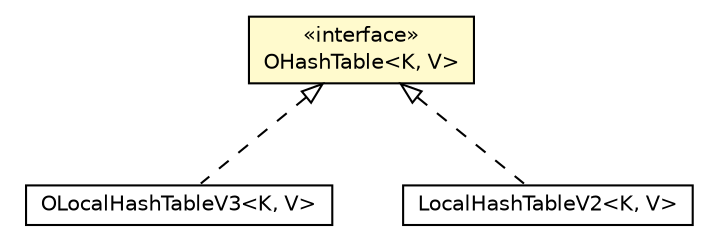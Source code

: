 #!/usr/local/bin/dot
#
# Class diagram 
# Generated by UMLGraph version R5_6-24-gf6e263 (http://www.umlgraph.org/)
#

digraph G {
	edge [fontname="Helvetica",fontsize=10,labelfontname="Helvetica",labelfontsize=10];
	node [fontname="Helvetica",fontsize=10,shape=plaintext];
	nodesep=0.25;
	ranksep=0.5;
	// com.orientechnologies.orient.core.storage.index.hashindex.local.OHashTable<K, V>
	c3752551 [label=<<table title="com.orientechnologies.orient.core.storage.index.hashindex.local.OHashTable" border="0" cellborder="1" cellspacing="0" cellpadding="2" port="p" bgcolor="lemonChiffon" href="./OHashTable.html">
		<tr><td><table border="0" cellspacing="0" cellpadding="1">
<tr><td align="center" balign="center"> &#171;interface&#187; </td></tr>
<tr><td align="center" balign="center"> OHashTable&lt;K, V&gt; </td></tr>
		</table></td></tr>
		</table>>, URL="./OHashTable.html", fontname="Helvetica", fontcolor="black", fontsize=10.0];
	// com.orientechnologies.orient.core.storage.index.hashindex.local.v3.OLocalHashTableV3<K, V>
	c3752562 [label=<<table title="com.orientechnologies.orient.core.storage.index.hashindex.local.v3.OLocalHashTableV3" border="0" cellborder="1" cellspacing="0" cellpadding="2" port="p" href="./v3/OLocalHashTableV3.html">
		<tr><td><table border="0" cellspacing="0" cellpadding="1">
<tr><td align="center" balign="center"> OLocalHashTableV3&lt;K, V&gt; </td></tr>
		</table></td></tr>
		</table>>, URL="./v3/OLocalHashTableV3.html", fontname="Helvetica", fontcolor="black", fontsize=10.0];
	// com.orientechnologies.orient.core.storage.index.hashindex.local.v2.LocalHashTableV2<K, V>
	c3752571 [label=<<table title="com.orientechnologies.orient.core.storage.index.hashindex.local.v2.LocalHashTableV2" border="0" cellborder="1" cellspacing="0" cellpadding="2" port="p" href="./v2/LocalHashTableV2.html">
		<tr><td><table border="0" cellspacing="0" cellpadding="1">
<tr><td align="center" balign="center"> LocalHashTableV2&lt;K, V&gt; </td></tr>
		</table></td></tr>
		</table>>, URL="./v2/LocalHashTableV2.html", fontname="Helvetica", fontcolor="black", fontsize=10.0];
	//com.orientechnologies.orient.core.storage.index.hashindex.local.v3.OLocalHashTableV3<K, V> implements com.orientechnologies.orient.core.storage.index.hashindex.local.OHashTable<K, V>
	c3752551:p -> c3752562:p [dir=back,arrowtail=empty,style=dashed];
	//com.orientechnologies.orient.core.storage.index.hashindex.local.v2.LocalHashTableV2<K, V> implements com.orientechnologies.orient.core.storage.index.hashindex.local.OHashTable<K, V>
	c3752551:p -> c3752571:p [dir=back,arrowtail=empty,style=dashed];
}

